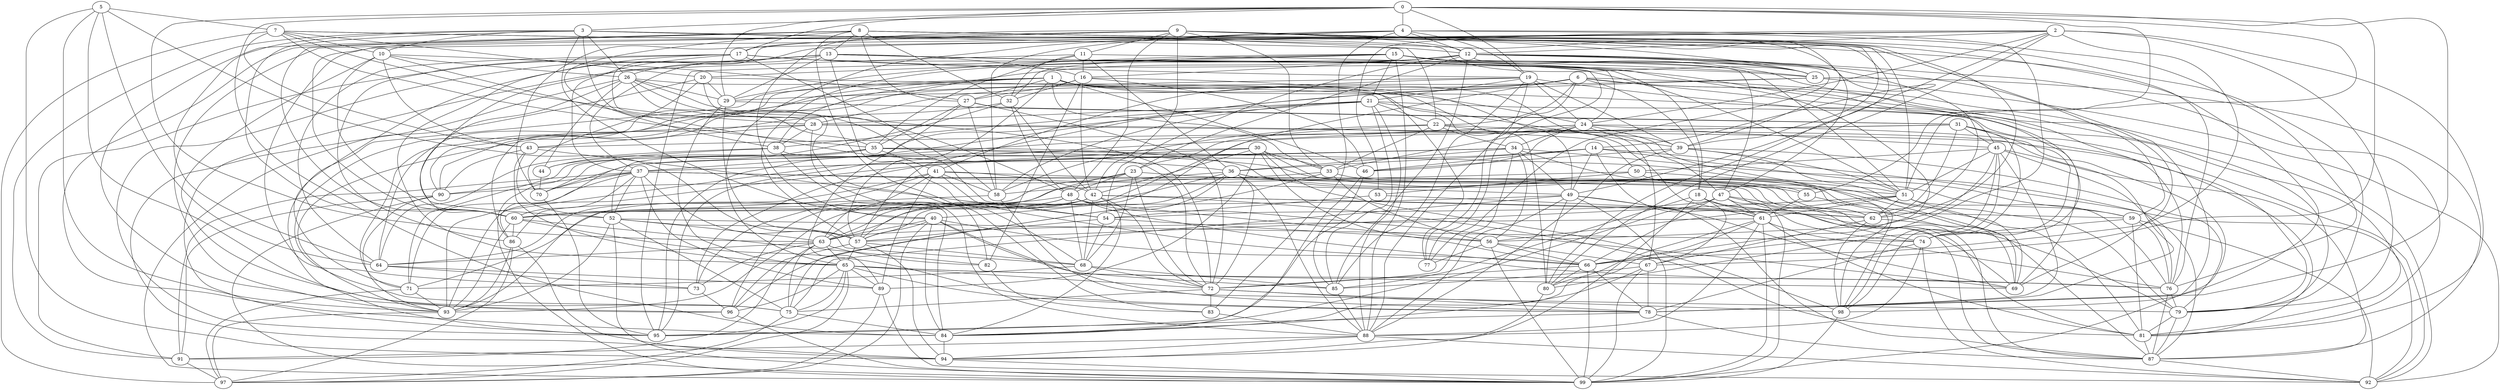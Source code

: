graph G {
    "3" -- "35";
    "33" -- "55";
    "23" -- "60";
    "21" -- "28";
    "32" -- "44";
    "5" -- "57";
    "61" -- "76";
    "26" -- "94";
    "35" -- "41";
    "4" -- "66";
    "1" -- "64";
    "52" -- "68";
    "31" -- "74";
    "28" -- "88";
    "42" -- "62";
    "12" -- "59";
    "17" -- "64";
    "30" -- "66";
    "65" -- "78";
    "0" -- "17";
    "65" -- "96";
    "0" -- "55";
    "45" -- "78";
    "19" -- "39";
    "2" -- "53";
    "52" -- "63";
    "80" -- "94";
    "26" -- "54";
    "3" -- "40";
    "9" -- "93";
    "53" -- "62";
    "75" -- "97";
    "86" -- "93";
    "37" -- "91";
    "8" -- "38";
    "0" -- "67";
    "10" -- "36";
    "2" -- "73";
    "61" -- "63";
    "36" -- "55";
    "43" -- "52";
    "76" -- "87";
    "5" -- "93";
    "90" -- "99";
    "4" -- "12";
    "2" -- "12";
    "35" -- "70";
    "24" -- "33";
    "71" -- "93";
    "59" -- "92";
    "1" -- "33";
    "25" -- "92";
    "34" -- "70";
    "15" -- "88";
    "48" -- "68";
    "9" -- "40";
    "38" -- "64";
    "52" -- "74";
    "8" -- "51";
    "27" -- "72";
    "36" -- "62";
    "47" -- "99";
    "6" -- "92";
    "30" -- "86";
    "50" -- "51";
    "42" -- "84";
    "46" -- "85";
    "27" -- "31";
    "66" -- "78";
    "3" -- "22";
    "60" -- "93";
    "47" -- "62";
    "3" -- "60";
    "12" -- "81";
    "63" -- "65";
    "16" -- "42";
    "49" -- "75";
    "31" -- "79";
    "13" -- "37";
    "24" -- "99";
    "12" -- "62";
    "10" -- "26";
    "30" -- "89";
    "65" -- "75";
    "18" -- "67";
    "13" -- "25";
    "51" -- "57";
    "66" -- "99";
    "61" -- "80";
    "6" -- "18";
    "54" -- "56";
    "28" -- "43";
    "0" -- "78";
    "13" -- "68";
    "55" -- "61";
    "38" -- "84";
    "4" -- "76";
    "51" -- "76";
    "41" -- "63";
    "74" -- "92";
    "89" -- "92";
    "42" -- "60";
    "65" -- "76";
    "0" -- "19";
    "56" -- "77";
    "13" -- "18";
    "51" -- "62";
    "45" -- "76";
    "19" -- "41";
    "1" -- "46";
    "37" -- "89";
    "49" -- "99";
    "1" -- "95";
    "17" -- "37";
    "49" -- "69";
    "78" -- "95";
    "79" -- "87";
    "28" -- "81";
    "90" -- "93";
    "43" -- "54";
    "65" -- "69";
    "37" -- "52";
    "9" -- "17";
    "16" -- "77";
    "21" -- "88";
    "47" -- "66";
    "21" -- "22";
    "7" -- "39";
    "11" -- "32";
    "26" -- "72";
    "9" -- "48";
    "74" -- "78";
    "75" -- "84";
    "49" -- "80";
    "8" -- "27";
    "42" -- "72";
    "15" -- "20";
    "44" -- "70";
    "14" -- "59";
    "14" -- "93";
    "20" -- "48";
    "4" -- "19";
    "35" -- "87";
    "22" -- "58";
    "39" -- "69";
    "30" -- "42";
    "8" -- "60";
    "7" -- "28";
    "40" -- "57";
    "1" -- "67";
    "28" -- "93";
    "15" -- "29";
    "33" -- "96";
    "48" -- "56";
    "8" -- "78";
    "7" -- "97";
    "33" -- "90";
    "14" -- "36";
    "62" -- "98";
    "60" -- "86";
    "1" -- "49";
    "8" -- "84";
    "22" -- "61";
    "3" -- "39";
    "86" -- "94";
    "2" -- "80";
    "22" -- "23";
    "39" -- "88";
    "38" -- "44";
    "6" -- "76";
    "67" -- "78";
    "42" -- "68";
    "48" -- "63";
    "67" -- "84";
    "13" -- "16";
    "2" -- "49";
    "62" -- "79";
    "25" -- "95";
    "37" -- "71";
    "15" -- "95";
    "30" -- "62";
    "34" -- "37";
    "15" -- "69";
    "79" -- "81";
    "90" -- "91";
    "4" -- "83";
    "30" -- "73";
    "45" -- "50";
    "64" -- "73";
    "41" -- "89";
    "68" -- "71";
    "57" -- "94";
    "67" -- "99";
    "24" -- "37";
    "47" -- "61";
    "82" -- "83";
    "22" -- "33";
    "72" -- "78";
    "30" -- "33";
    "4" -- "60";
    "10" -- "43";
    "54" -- "68";
    "66" -- "80";
    "41" -- "66";
    "12" -- "25";
    "56" -- "67";
    "0" -- "63";
    "3" -- "26";
    "96" -- "99";
    "18" -- "94";
    "28" -- "50";
    "34" -- "93";
    "20" -- "24";
    "62" -- "67";
    "53" -- "54";
    "12" -- "77";
    "52" -- "93";
    "8" -- "62";
    "13" -- "71";
    "31" -- "45";
    "16" -- "46";
    "4" -- "65";
    "10" -- "60";
    "41" -- "58";
    "5" -- "75";
    "17" -- "65";
    "12" -- "16";
    "10" -- "96";
    "65" -- "97";
    "2" -- "26";
    "32" -- "86";
    "51" -- "61";
    "84" -- "94";
    "60" -- "78";
    "81" -- "87";
    "21" -- "38";
    "6" -- "22";
    "6" -- "40";
    "38" -- "72";
    "88" -- "92";
    "1" -- "90";
    "74" -- "88";
    "17" -- "58";
    "13" -- "52";
    "5" -- "94";
    "3" -- "98";
    "49" -- "60";
    "19" -- "71";
    "41" -- "86";
    "19" -- "45";
    "35" -- "71";
    "14" -- "87";
    "23" -- "51";
    "47" -- "54";
    "45" -- "98";
    "36" -- "73";
    "7" -- "12";
    "17" -- "25";
    "31" -- "57";
    "40" -- "79";
    "6" -- "69";
    "17" -- "51";
    "65" -- "89";
    "40" -- "85";
    "20" -- "70";
    "0" -- "4";
    "46" -- "84";
    "24" -- "39";
    "23" -- "72";
    "19" -- "24";
    "93" -- "97";
    "32" -- "48";
    "61" -- "88";
    "7" -- "35";
    "11" -- "36";
    "37" -- "57";
    "24" -- "98";
    "5" -- "64";
    "19" -- "85";
    "11" -- "16";
    "41" -- "64";
    "47" -- "87";
    "68" -- "72";
    "66" -- "72";
    "58" -- "93";
    "30" -- "98";
    "24" -- "46";
    "86" -- "97";
    "26" -- "44";
    "61" -- "81";
    "6" -- "29";
    "37" -- "81";
    "8" -- "32";
    "16" -- "32";
    "2" -- "79";
    "13" -- "95";
    "78" -- "87";
    "42" -- "63";
    "52" -- "99";
    "15" -- "25";
    "64" -- "89";
    "48" -- "60";
    "23" -- "96";
    "2" -- "24";
    "60" -- "82";
    "58" -- "78";
    "21" -- "58";
    "94" -- "99";
    "5" -- "7";
    "70" -- "95";
    "1" -- "47";
    "37" -- "90";
    "88" -- "94";
    "2" -- "70";
    "8" -- "13";
    "63" -- "82";
    "49" -- "88";
    "6" -- "90";
    "35" -- "99";
    "3" -- "10";
    "43" -- "90";
    "24" -- "34";
    "61" -- "99";
    "36" -- "75";
    "19" -- "21";
    "22" -- "34";
    "48" -- "69";
    "72" -- "75";
    "1" -- "81";
    "52" -- "75";
    "41" -- "42";
    "63" -- "91";
    "36" -- "63";
    "1" -- "75";
    "65" -- "95";
    "76" -- "79";
    "8" -- "96";
    "15" -- "21";
    "15" -- "51";
    "85" -- "88";
    "3" -- "25";
    "1" -- "57";
    "57" -- "68";
    "20" -- "29";
    "9" -- "80";
    "59" -- "74";
    "36" -- "88";
    "34" -- "56";
    "63" -- "64";
    "13" -- "74";
    "26" -- "82";
    "9" -- "28";
    "10" -- "27";
    "0" -- "29";
    "14" -- "61";
    "21" -- "85";
    "13" -- "24";
    "0" -- "51";
    "51" -- "56";
    "8" -- "83";
    "27" -- "35";
    "24" -- "95";
    "25" -- "87";
    "54" -- "57";
    "63" -- "73";
    "11" -- "95";
    "27" -- "89";
    "40" -- "63";
    "51" -- "79";
    "6" -- "79";
    "12" -- "54";
    "3" -- "91";
    "39" -- "46";
    "42" -- "71";
    "67" -- "85";
    "43" -- "65";
    "14" -- "46";
    "18" -- "85";
    "15" -- "47";
    "91" -- "97";
    "71" -- "97";
    "34" -- "36";
    "9" -- "14";
    "40" -- "76";
    "3" -- "64";
    "18" -- "61";
    "6" -- "88";
    "45" -- "51";
    "14" -- "49";
    "26" -- "60";
    "59" -- "81";
    "57" -- "65";
    "35" -- "81";
    "12" -- "85";
    "33" -- "56";
    "39" -- "79";
    "50" -- "69";
    "48" -- "93";
    "11" -- "35";
    "6" -- "57";
    "72" -- "83";
    "53" -- "95";
    "36" -- "57";
    "49" -- "87";
    "37" -- "60";
    "9" -- "25";
    "26" -- "29";
    "57" -- "96";
    "56" -- "66";
    "13" -- "29";
    "34" -- "98";
    "9" -- "76";
    "23" -- "68";
    "73" -- "96";
    "45" -- "87";
    "37" -- "74";
    "21" -- "52";
    "34" -- "92";
    "0" -- "84";
    "11" -- "66";
    "61" -- "84";
    "59" -- "76";
    "4" -- "58";
    "32" -- "42";
    "26" -- "80";
    "20" -- "99";
    "12" -- "57";
    "39" -- "51";
    "56" -- "99";
    "65" -- "72";
    "12" -- "23";
    "16" -- "82";
    "8" -- "79";
    "15" -- "32";
    "45" -- "80";
    "98" -- "99";
    "21" -- "39";
    "28" -- "38";
    "34" -- "49";
    "2" -- "81";
    "7" -- "20";
    "63" -- "75";
    "31" -- "43";
    "9" -- "33";
    "88" -- "91";
    "13" -- "91";
    "29" -- "65";
    "9" -- "11";
    "42" -- "59";
    "55" -- "69";
    "45" -- "56";
    "21" -- "92";
    "41" -- "87";
    "50" -- "58";
    "83" -- "88";
    "27" -- "58";
    "23" -- "48";
    "72" -- "98";
    "36" -- "72";
    "87" -- "92";
    "34" -- "72";
    "37" -- "70";
    "48" -- "66";
    "9" -- "42";
    "16" -- "27";
    "2" -- "66";
    "7" -- "43";
    "31" -- "62";
    "35" -- "59";
    "9" -- "12";
    "12" -- "47";
    "37" -- "49";
    "40" -- "84";
    "17" -- "86";
    "31" -- "98";
    "19" -- "77";
    "0" -- "3";
    "50" -- "53";
    "18" -- "74";
    "29" -- "31";
    "7" -- "10";
    "29" -- "57";
    "17" -- "19";
    "13" -- "77";
    "12" -- "38";
    "25" -- "28";
    "42" -- "81";
    "40" -- "97";
    "47" -- "84";
    "18" -- "69";
    "1" -- "27";
    "22" -- "78";
    "24" -- "45";
    "89" -- "97";
    "68" -- "85";
}
